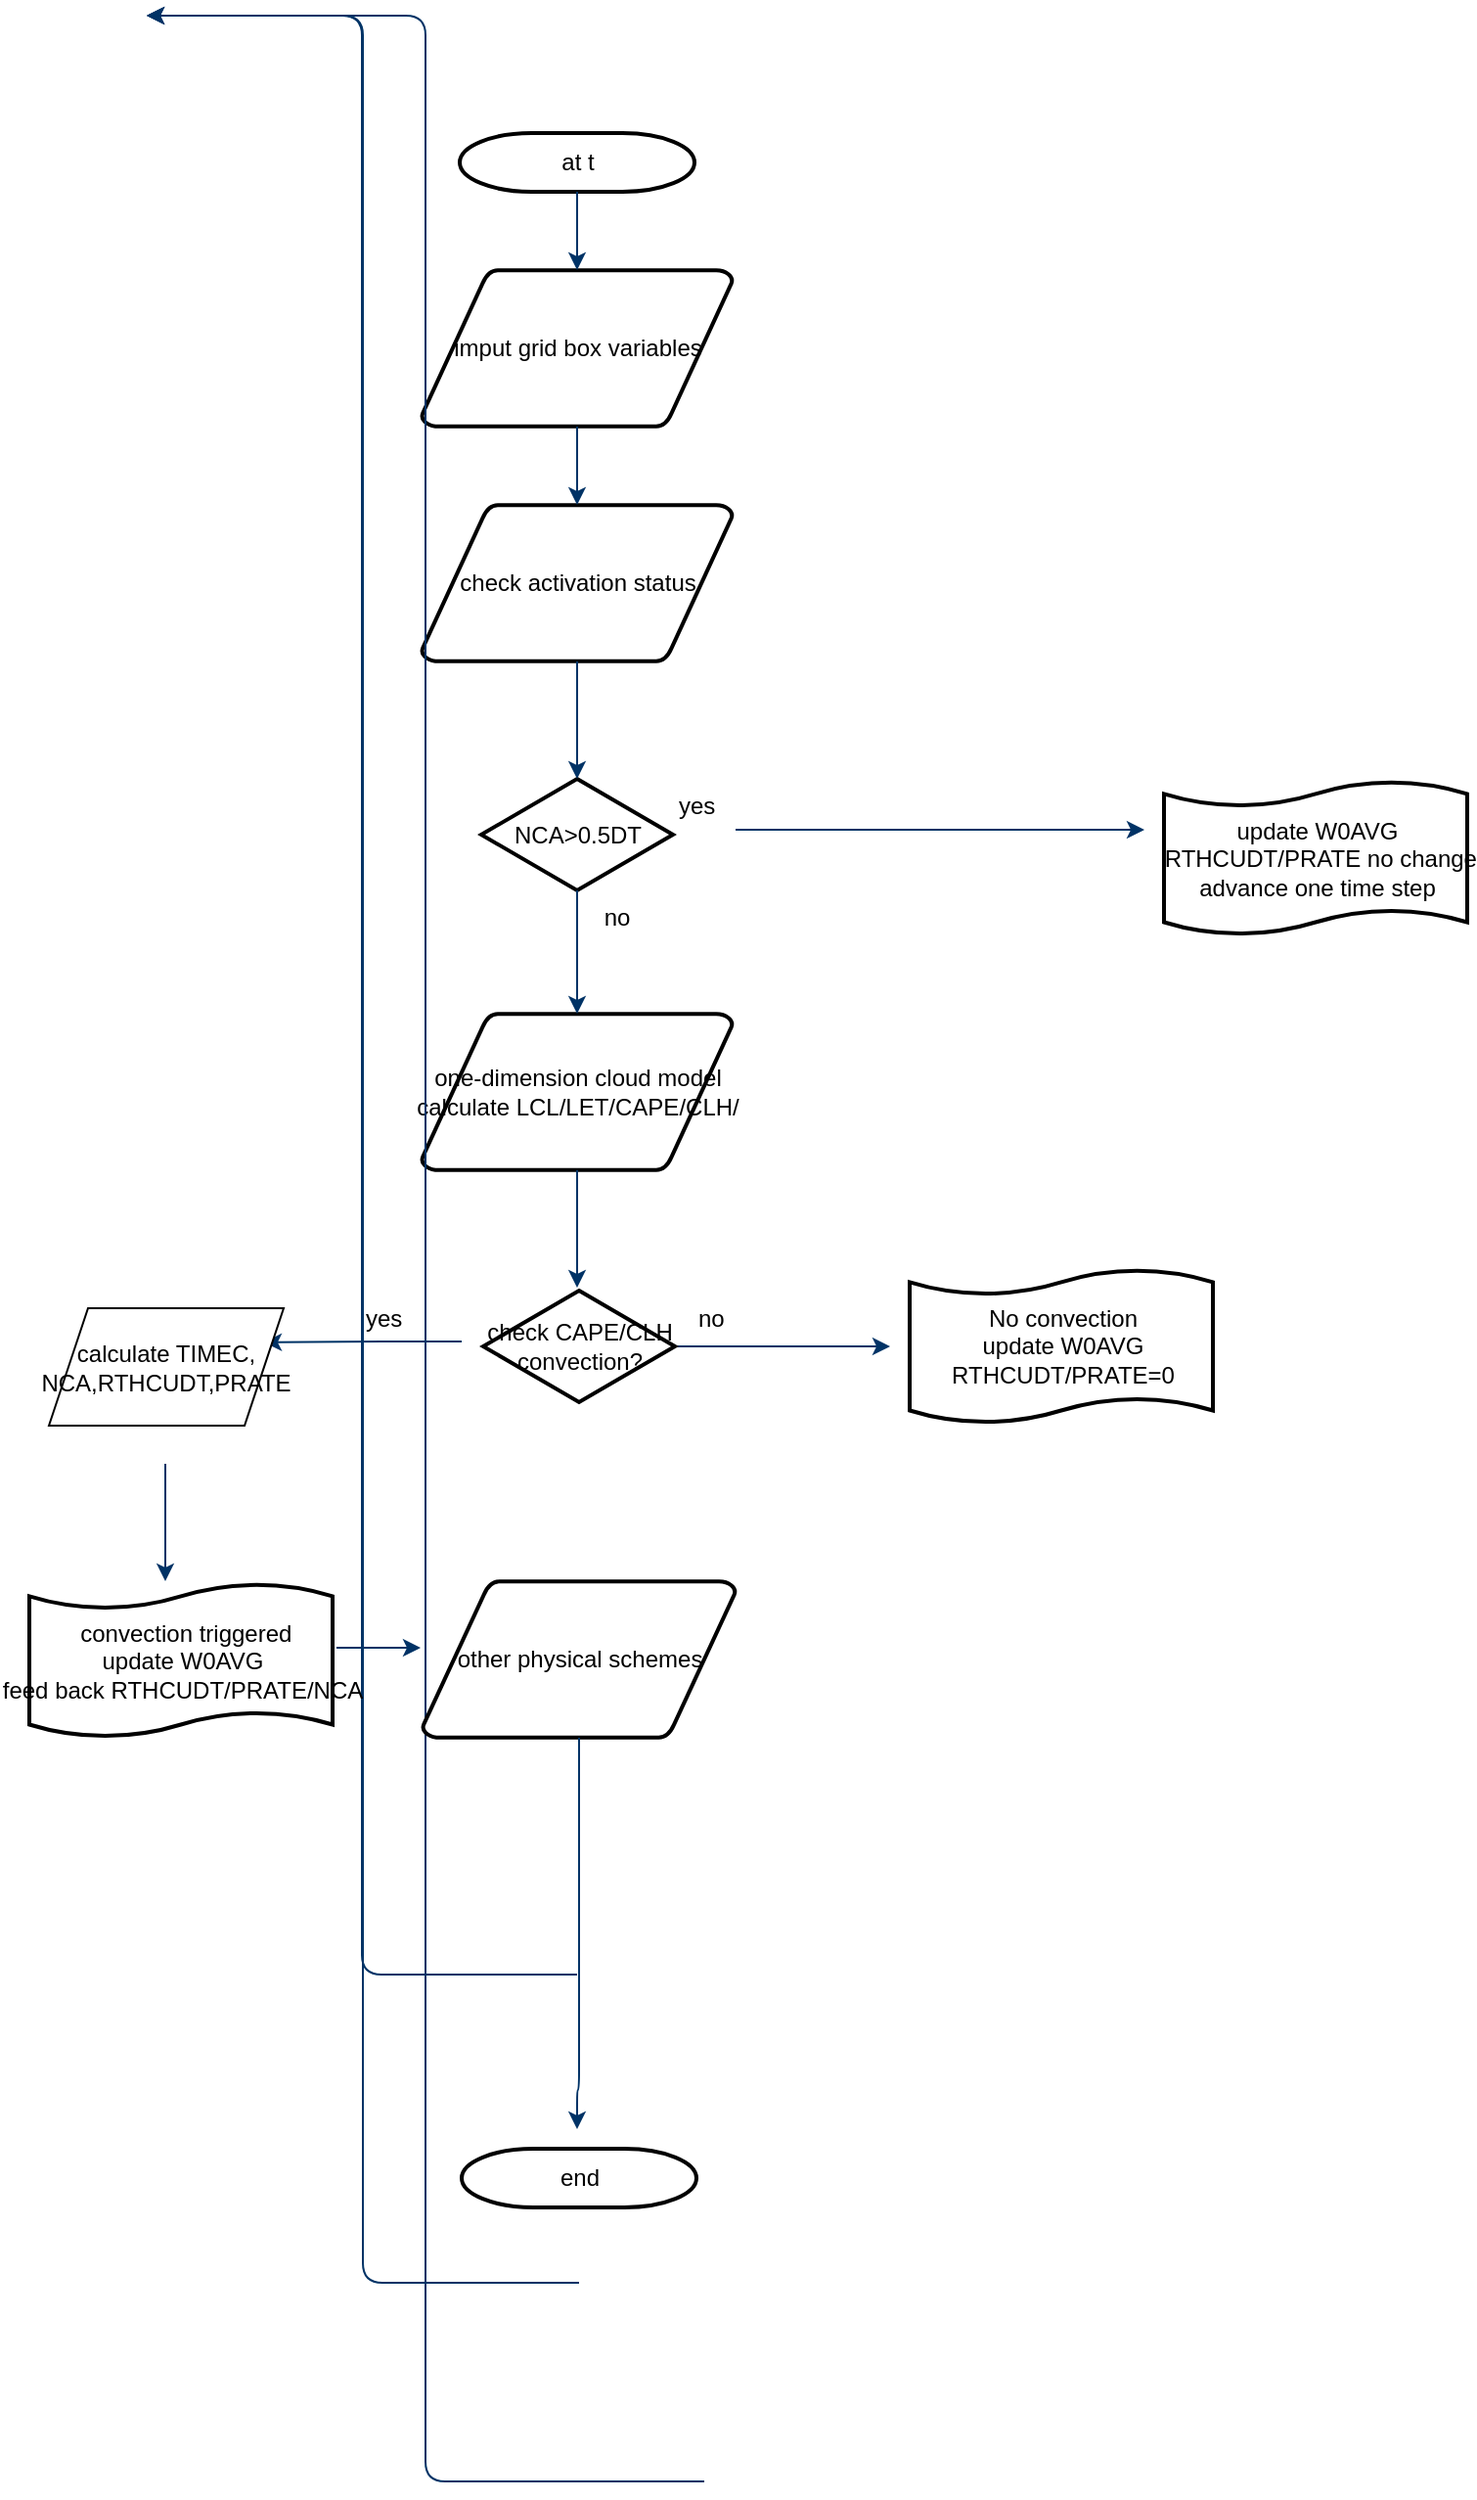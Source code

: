 <mxfile version="21.6.1" type="github">
  <diagram id="6a731a19-8d31-9384-78a2-239565b7b9f0" name="Page-1">
    <mxGraphModel dx="1379" dy="764" grid="1" gridSize="10" guides="1" tooltips="1" connect="1" arrows="1" fold="1" page="1" pageScale="1" pageWidth="1169" pageHeight="827" background="none" math="0" shadow="0">
      <root>
        <mxCell id="0" />
        <mxCell id="1" parent="0" />
        <mxCell id="2" value="at t" style="shape=mxgraph.flowchart.terminator;strokeWidth=2;gradientColor=none;gradientDirection=north;fontStyle=0;html=1;" parent="1" vertex="1">
          <mxGeometry x="260" y="60" width="120" height="30" as="geometry" />
        </mxCell>
        <mxCell id="3" value="imput grid box variables&lt;br&gt;" style="shape=mxgraph.flowchart.data;strokeWidth=2;gradientColor=none;gradientDirection=north;fontStyle=0;html=1;" parent="1" vertex="1">
          <mxGeometry x="240.5" y="130" width="159" height="80" as="geometry" />
        </mxCell>
        <mxCell id="4" value="one-dimension cloud model&lt;br&gt;calculate LCL/LET/CAPE/CLH/" style="shape=mxgraph.flowchart.data;strokeWidth=2;gradientColor=none;gradientDirection=north;fontStyle=0;html=1;" parent="1" vertex="1">
          <mxGeometry x="240.5" y="510" width="159" height="80" as="geometry" />
        </mxCell>
        <mxCell id="5" value="check activation status" style="shape=mxgraph.flowchart.data;strokeWidth=2;gradientColor=none;gradientDirection=north;fontStyle=0;html=1;" parent="1" vertex="1">
          <mxGeometry x="240.5" y="250" width="159" height="80" as="geometry" />
        </mxCell>
        <mxCell id="6" value="NCA&amp;gt;0.5DT" style="shape=mxgraph.flowchart.decision;strokeWidth=2;gradientColor=none;gradientDirection=north;fontStyle=0;html=1;" parent="1" vertex="1">
          <mxGeometry x="271" y="390" width="98" height="57" as="geometry" />
        </mxCell>
        <mxCell id="7" style="fontStyle=1;strokeColor=#003366;strokeWidth=1;html=1;" parent="1" source="2" target="3" edge="1">
          <mxGeometry relative="1" as="geometry" />
        </mxCell>
        <mxCell id="8" style="fontStyle=1;strokeColor=#003366;strokeWidth=1;html=1;" parent="1" source="3" target="5" edge="1">
          <mxGeometry relative="1" as="geometry" />
        </mxCell>
        <mxCell id="9" style="entryX=0.5;entryY=0;entryPerimeter=0;fontStyle=1;strokeColor=#003366;strokeWidth=1;html=1;" parent="1" source="5" target="6" edge="1">
          <mxGeometry relative="1" as="geometry" />
        </mxCell>
        <mxCell id="11" value="yes" style="text;fontStyle=0;html=1;strokeColor=none;gradientColor=none;fillColor=none;strokeWidth=2;" parent="1" vertex="1">
          <mxGeometry x="370" y="390" width="40" height="26" as="geometry" />
        </mxCell>
        <mxCell id="12" value="" style="edgeStyle=elbowEdgeStyle;elbow=horizontal;fontColor=#001933;fontStyle=1;strokeColor=#003366;strokeWidth=1;html=1;" parent="1" source="6" target="4" edge="1">
          <mxGeometry width="100" height="100" as="geometry">
            <mxPoint y="100" as="sourcePoint" />
            <mxPoint x="100" as="targetPoint" />
          </mxGeometry>
        </mxCell>
        <mxCell id="14" value="no" style="text;fontStyle=0;html=1;strokeColor=none;gradientColor=none;fillColor=none;strokeWidth=2;align=center;" parent="1" vertex="1">
          <mxGeometry x="320" y="447" width="40" height="26" as="geometry" />
        </mxCell>
        <mxCell id="17" value="" style="edgeStyle=elbowEdgeStyle;elbow=horizontal;fontStyle=1;strokeColor=#003366;strokeWidth=1;html=1;" parent="1" source="4" edge="1">
          <mxGeometry width="100" height="100" as="geometry">
            <mxPoint y="100" as="sourcePoint" />
            <mxPoint x="320" y="650" as="targetPoint" />
          </mxGeometry>
        </mxCell>
        <mxCell id="19" value="" style="edgeStyle=elbowEdgeStyle;elbow=horizontal;fontStyle=1;strokeColor=#003366;strokeWidth=1;html=1;" parent="1" source="OqSVO-hzrsjVxAxLMcoM-55" edge="1">
          <mxGeometry width="100" height="100" as="geometry">
            <mxPoint x="388.395" y="740" as="sourcePoint" />
            <mxPoint x="480" y="680" as="targetPoint" />
            <Array as="points">
              <mxPoint x="410" y="680" />
            </Array>
          </mxGeometry>
        </mxCell>
        <mxCell id="23" value="" style="edgeStyle=elbowEdgeStyle;elbow=horizontal;exitX=0.5;exitY=1;exitPerimeter=0;fontStyle=1;strokeColor=#003366;strokeWidth=1;html=1;" parent="1" edge="1">
          <mxGeometry width="100" height="100" as="geometry">
            <mxPoint x="109.5" y="740" as="sourcePoint" />
            <mxPoint x="109.5" y="800" as="targetPoint" />
          </mxGeometry>
        </mxCell>
        <mxCell id="25" value="" style="edgeStyle=elbowEdgeStyle;elbow=horizontal;exitX=0.5;exitY=0.9;exitPerimeter=0;fontStyle=1;strokeColor=#003366;strokeWidth=1;html=1;" parent="1" target="24" edge="1">
          <mxGeometry width="100" height="100" as="geometry">
            <mxPoint x="320" y="1001" as="sourcePoint" />
            <mxPoint x="100" as="targetPoint" />
          </mxGeometry>
        </mxCell>
        <mxCell id="30" value="" style="edgeStyle=elbowEdgeStyle;elbow=horizontal;exitX=0.5;exitY=1;exitPerimeter=0;fontStyle=1;strokeColor=#003366;strokeWidth=1;html=1;" parent="1" target="28" edge="1">
          <mxGeometry width="100" height="100" as="geometry">
            <mxPoint x="321" y="1158.5" as="sourcePoint" />
            <mxPoint x="100" as="targetPoint" />
          </mxGeometry>
        </mxCell>
        <mxCell id="31" value="" style="edgeStyle=elbowEdgeStyle;elbow=horizontal;exitX=1;exitY=0.5;exitPerimeter=0;entryX=0;entryY=0.5;entryPerimeter=0;fontStyle=1;strokeColor=#003366;strokeWidth=1;html=1;" parent="1" target="29" edge="1">
          <mxGeometry width="100" height="100" as="geometry">
            <mxPoint x="385" y="1260" as="sourcePoint" />
            <mxPoint x="100" as="targetPoint" />
          </mxGeometry>
        </mxCell>
        <mxCell id="38" value="other physical schemes" style="shape=mxgraph.flowchart.data;strokeWidth=2;gradientColor=none;gradientDirection=north;fontStyle=0;html=1;" parent="1" vertex="1">
          <mxGeometry x="241" y="800" width="160" height="80" as="geometry" />
        </mxCell>
        <mxCell id="40" value="end" style="shape=mxgraph.flowchart.terminator;strokeWidth=2;gradientColor=none;gradientDirection=north;fontStyle=0;html=1;" parent="1" vertex="1">
          <mxGeometry x="261" y="1090" width="120" height="30" as="geometry" />
        </mxCell>
        <mxCell id="43" value="" style="edgeStyle=elbowEdgeStyle;elbow=vertical;exitX=0.5;exitY=1;exitPerimeter=0;fontStyle=1;strokeColor=#003366;strokeWidth=1;html=1;" parent="1" source="38" edge="1">
          <mxGeometry width="100" height="100" as="geometry">
            <mxPoint x="-9.5" y="-480" as="sourcePoint" />
            <mxPoint x="320" y="1080" as="targetPoint" />
            <Array as="points">
              <mxPoint x="320" y="1060" />
            </Array>
          </mxGeometry>
        </mxCell>
        <mxCell id="51" value="update W0AVG&lt;br&gt;&amp;nbsp;RTHCUDT/PRATE no change&lt;br&gt;advance one time step" style="shape=mxgraph.flowchart.paper_tape;strokeWidth=2;gradientColor=none;gradientDirection=north;fontStyle=0;html=1;" parent="1" vertex="1">
          <mxGeometry x="620" y="390" width="155" height="81" as="geometry" />
        </mxCell>
        <mxCell id="OqSVO-hzrsjVxAxLMcoM-55" value="check&amp;nbsp;CAPE/CLH&lt;br&gt;convection?" style="shape=mxgraph.flowchart.decision;strokeWidth=2;gradientColor=none;gradientDirection=north;fontStyle=0;html=1;" vertex="1" parent="1">
          <mxGeometry x="272" y="651.5" width="98" height="57" as="geometry" />
        </mxCell>
        <mxCell id="OqSVO-hzrsjVxAxLMcoM-56" value="" style="edgeStyle=elbowEdgeStyle;elbow=horizontal;fontStyle=1;strokeColor=#003366;strokeWidth=1;html=1;" edge="1" parent="1">
          <mxGeometry width="100" height="100" as="geometry">
            <mxPoint x="261" y="677.5" as="sourcePoint" />
            <mxPoint x="160" y="678" as="targetPoint" />
          </mxGeometry>
        </mxCell>
        <mxCell id="OqSVO-hzrsjVxAxLMcoM-57" value="no" style="text;fontStyle=0;html=1;strokeColor=none;gradientColor=none;fillColor=none;strokeWidth=2;" vertex="1" parent="1">
          <mxGeometry x="380" y="651.5" width="40" height="26" as="geometry" />
        </mxCell>
        <mxCell id="OqSVO-hzrsjVxAxLMcoM-58" value="No convection&lt;br&gt;update W0AVG&lt;br&gt;RTHCUDT/PRATE=0&lt;br&gt;" style="shape=mxgraph.flowchart.paper_tape;strokeWidth=2;gradientColor=none;gradientDirection=north;fontStyle=0;html=1;" vertex="1" parent="1">
          <mxGeometry x="490" y="639.5" width="155" height="81" as="geometry" />
        </mxCell>
        <mxCell id="OqSVO-hzrsjVxAxLMcoM-60" value="yes" style="text;fontStyle=0;html=1;strokeColor=none;gradientColor=none;fillColor=none;strokeWidth=2;" vertex="1" parent="1">
          <mxGeometry x="210" y="651.5" width="40" height="26" as="geometry" />
        </mxCell>
        <mxCell id="OqSVO-hzrsjVxAxLMcoM-63" value="&amp;nbsp;convection triggered&lt;br&gt;update W0AVG&lt;br&gt;feed back RTHCUDT/PRATE/NCA&lt;br&gt;" style="shape=mxgraph.flowchart.paper_tape;strokeWidth=2;gradientColor=none;gradientDirection=north;fontStyle=0;html=1;" vertex="1" parent="1">
          <mxGeometry x="40" y="800" width="155" height="81" as="geometry" />
        </mxCell>
        <mxCell id="OqSVO-hzrsjVxAxLMcoM-64" value="calculate TIMEC, NCA,RTHCUDT,PRATE" style="shape=parallelogram;perimeter=parallelogramPerimeter;whiteSpace=wrap;html=1;fixedSize=1;" vertex="1" parent="1">
          <mxGeometry x="50" y="660.5" width="120" height="60" as="geometry" />
        </mxCell>
        <mxCell id="OqSVO-hzrsjVxAxLMcoM-65" value="" style="edgeStyle=elbowEdgeStyle;elbow=horizontal;exitX=1.013;exitY=0.42;exitPerimeter=0;fontStyle=1;strokeColor=#003366;strokeWidth=1;html=1;exitDx=0;exitDy=0;" edge="1" parent="1" source="OqSVO-hzrsjVxAxLMcoM-63">
          <mxGeometry width="100" height="100" as="geometry">
            <mxPoint x="229.5" y="800" as="sourcePoint" />
            <mxPoint x="240" y="834" as="targetPoint" />
          </mxGeometry>
        </mxCell>
        <mxCell id="OqSVO-hzrsjVxAxLMcoM-66" value="" style="edgeStyle=elbowEdgeStyle;elbow=horizontal;fontStyle=1;strokeColor=#003366;strokeWidth=1;html=1;" edge="1" parent="1">
          <mxGeometry width="100" height="100" as="geometry">
            <mxPoint x="401" y="416" as="sourcePoint" />
            <mxPoint x="610" y="416" as="targetPoint" />
            <Array as="points">
              <mxPoint x="441" y="416" />
            </Array>
          </mxGeometry>
        </mxCell>
      </root>
    </mxGraphModel>
  </diagram>
</mxfile>

